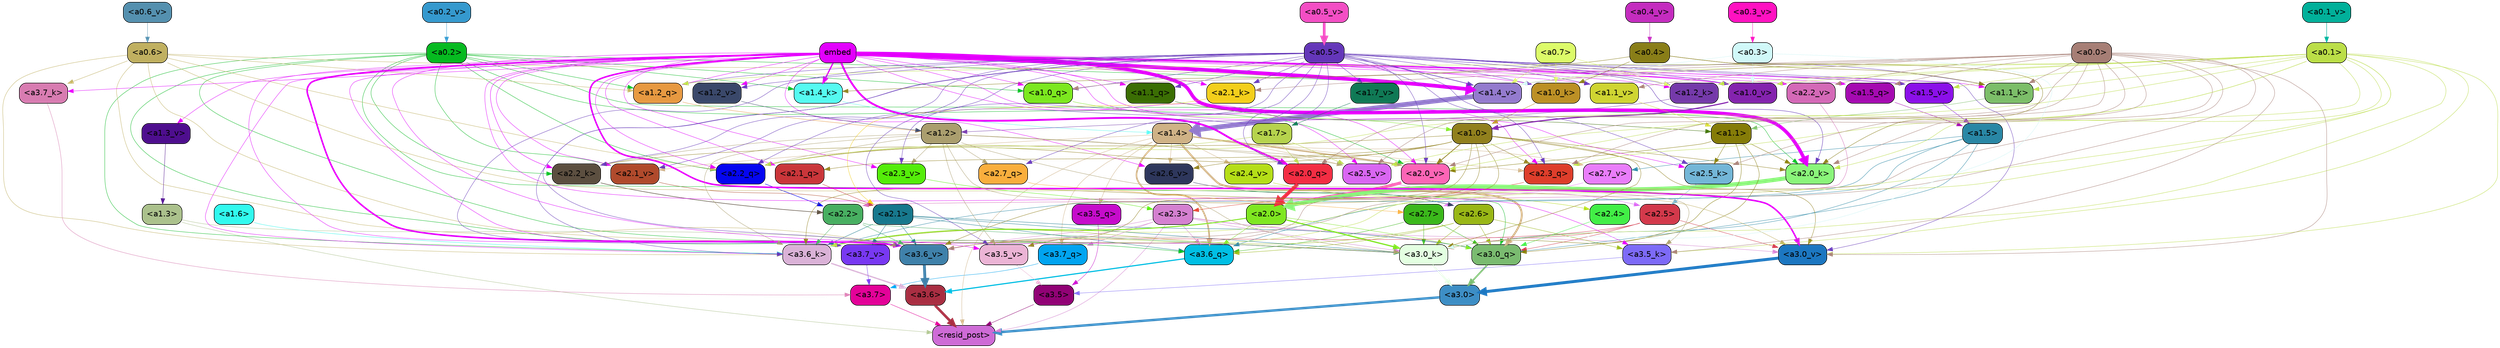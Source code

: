 strict digraph "" {
	graph [bgcolor=transparent,
		layout=dot,
		overlap=false,
		splines=true
	];
	"<a3.7>"	[color=black,
		fillcolor="#e30298",
		fontname=Helvetica,
		shape=box,
		style="filled, rounded"];
	"<resid_post>"	[color=black,
		fillcolor="#ce6bd6",
		fontname=Helvetica,
		shape=box,
		style="filled, rounded"];
	"<a3.7>" -> "<resid_post>"	[color="#e30298",
		penwidth=0.6239100098609924];
	"<a3.6>"	[color=black,
		fillcolor="#a92e42",
		fontname=Helvetica,
		shape=box,
		style="filled, rounded"];
	"<a3.6>" -> "<resid_post>"	[color="#a92e42",
		penwidth=4.569062113761902];
	"<a3.5>"	[color=black,
		fillcolor="#910275",
		fontname=Helvetica,
		shape=box,
		style="filled, rounded"];
	"<a3.5>" -> "<resid_post>"	[color="#910275",
		penwidth=0.6];
	"<a3.0>"	[color=black,
		fillcolor="#3d8ec5",
		fontname=Helvetica,
		shape=box,
		style="filled, rounded"];
	"<a3.0>" -> "<resid_post>"	[color="#3d8ec5",
		penwidth=4.283544182777405];
	"<a2.3>"	[color=black,
		fillcolor="#d480d0",
		fontname=Helvetica,
		shape=box,
		style="filled, rounded"];
	"<a2.3>" -> "<resid_post>"	[color="#d480d0",
		penwidth=0.6];
	"<a3.7_q>"	[color=black,
		fillcolor="#01a4f0",
		fontname=Helvetica,
		shape=box,
		style="filled, rounded"];
	"<a2.3>" -> "<a3.7_q>"	[color="#d480d0",
		penwidth=0.6];
	"<a3.6_q>"	[color=black,
		fillcolor="#00bfe4",
		fontname=Helvetica,
		shape=box,
		style="filled, rounded"];
	"<a2.3>" -> "<a3.6_q>"	[color="#d480d0",
		penwidth=0.6];
	"<a3.0_q>"	[color=black,
		fillcolor="#7abb70",
		fontname=Helvetica,
		shape=box,
		style="filled, rounded"];
	"<a2.3>" -> "<a3.0_q>"	[color="#d480d0",
		penwidth=0.6];
	"<a3.0_k>"	[color=black,
		fillcolor="#e3ffe1",
		fontname=Helvetica,
		shape=box,
		style="filled, rounded"];
	"<a2.3>" -> "<a3.0_k>"	[color="#d480d0",
		penwidth=0.6];
	"<a3.6_v>"	[color=black,
		fillcolor="#3f81aa",
		fontname=Helvetica,
		shape=box,
		style="filled, rounded"];
	"<a2.3>" -> "<a3.6_v>"	[color="#d480d0",
		penwidth=0.6];
	"<a3.5_v>"	[color=black,
		fillcolor="#ebb4d5",
		fontname=Helvetica,
		shape=box,
		style="filled, rounded"];
	"<a2.3>" -> "<a3.5_v>"	[color="#d480d0",
		penwidth=0.6];
	"<a3.0_v>"	[color=black,
		fillcolor="#1c77c1",
		fontname=Helvetica,
		shape=box,
		style="filled, rounded"];
	"<a2.3>" -> "<a3.0_v>"	[color="#d480d0",
		penwidth=0.6];
	"<a1.4>"	[color=black,
		fillcolor="#cfb286",
		fontname=Helvetica,
		shape=box,
		style="filled, rounded"];
	"<a1.4>" -> "<resid_post>"	[color="#cfb286",
		penwidth=0.6];
	"<a1.4>" -> "<a3.7_q>"	[color="#cfb286",
		penwidth=0.6];
	"<a1.4>" -> "<a3.6_q>"	[color="#cfb286",
		penwidth=2.7934007048606873];
	"<a3.5_q>"	[color=black,
		fillcolor="#c60ccb",
		fontname=Helvetica,
		shape=box,
		style="filled, rounded"];
	"<a1.4>" -> "<a3.5_q>"	[color="#cfb286",
		penwidth=0.6];
	"<a1.4>" -> "<a3.0_q>"	[color="#cfb286",
		penwidth=3.340754985809326];
	"<a2.3_q>"	[color=black,
		fillcolor="#de3e2b",
		fontname=Helvetica,
		shape=box,
		style="filled, rounded"];
	"<a1.4>" -> "<a2.3_q>"	[color="#cfb286",
		penwidth=0.6];
	"<a2.7_v>"	[color=black,
		fillcolor="#e97dfa",
		fontname=Helvetica,
		shape=box,
		style="filled, rounded"];
	"<a1.4>" -> "<a2.7_v>"	[color="#cfb286",
		penwidth=0.6];
	"<a2.6_v>"	[color=black,
		fillcolor="#2e375c",
		fontname=Helvetica,
		shape=box,
		style="filled, rounded"];
	"<a1.4>" -> "<a2.6_v>"	[color="#cfb286",
		penwidth=0.6];
	"<a2.5_v>"	[color=black,
		fillcolor="#d966f2",
		fontname=Helvetica,
		shape=box,
		style="filled, rounded"];
	"<a1.4>" -> "<a2.5_v>"	[color="#cfb286",
		penwidth=0.6];
	"<a2.4_v>"	[color=black,
		fillcolor="#b5de17",
		fontname=Helvetica,
		shape=box,
		style="filled, rounded"];
	"<a1.4>" -> "<a2.4_v>"	[color="#cfb286",
		penwidth=0.6];
	"<a2.1_v>"	[color=black,
		fillcolor="#b04a2c",
		fontname=Helvetica,
		shape=box,
		style="filled, rounded"];
	"<a1.4>" -> "<a2.1_v>"	[color="#cfb286",
		penwidth=0.6];
	"<a2.0_v>"	[color=black,
		fillcolor="#fc65b6",
		fontname=Helvetica,
		shape=box,
		style="filled, rounded"];
	"<a1.4>" -> "<a2.0_v>"	[color="#cfb286",
		penwidth=2.268759250640869];
	"<a1.3>"	[color=black,
		fillcolor="#abc18c",
		fontname=Helvetica,
		shape=box,
		style="filled, rounded"];
	"<a1.3>" -> "<resid_post>"	[color="#abc18c",
		penwidth=0.6];
	"<a1.3>" -> "<a3.6_v>"	[color="#abc18c",
		penwidth=0.6];
	"<a3.7_q>" -> "<a3.7>"	[color="#01a4f0",
		penwidth=0.6];
	"<a3.6_q>" -> "<a3.6>"	[color="#00bfe4",
		penwidth=2.0347584784030914];
	"<a3.5_q>" -> "<a3.5>"	[color="#c60ccb",
		penwidth=0.6];
	"<a3.0_q>" -> "<a3.0>"	[color="#7abb70",
		penwidth=2.8635367155075073];
	"<a3.7_k>"	[color=black,
		fillcolor="#d87cb1",
		fontname=Helvetica,
		shape=box,
		style="filled, rounded"];
	"<a3.7_k>" -> "<a3.7>"	[color="#d87cb1",
		penwidth=0.6];
	"<a3.6_k>"	[color=black,
		fillcolor="#dab2d7",
		fontname=Helvetica,
		shape=box,
		style="filled, rounded"];
	"<a3.6_k>" -> "<a3.6>"	[color="#dab2d7",
		penwidth=2.1760786175727844];
	"<a3.5_k>"	[color=black,
		fillcolor="#7d6af7",
		fontname=Helvetica,
		shape=box,
		style="filled, rounded"];
	"<a3.5_k>" -> "<a3.5>"	[color="#7d6af7",
		penwidth=0.6];
	"<a3.0_k>" -> "<a3.0>"	[color="#e3ffe1",
		penwidth=2.632905662059784];
	"<a3.7_v>"	[color=black,
		fillcolor="#7838f2",
		fontname=Helvetica,
		shape=box,
		style="filled, rounded"];
	"<a3.7_v>" -> "<a3.7>"	[color="#7838f2",
		penwidth=0.6];
	"<a3.6_v>" -> "<a3.6>"	[color="#3f81aa",
		penwidth=4.981305837631226];
	"<a3.5_v>" -> "<a3.5>"	[color="#ebb4d5",
		penwidth=0.6];
	"<a3.0_v>" -> "<a3.0>"	[color="#1c77c1",
		penwidth=5.168330669403076];
	"<a2.7>"	[color=black,
		fillcolor="#3bb81b",
		fontname=Helvetica,
		shape=box,
		style="filled, rounded"];
	"<a2.7>" -> "<a3.6_q>"	[color="#3bb81b",
		penwidth=0.6];
	"<a2.7>" -> "<a3.0_q>"	[color="#3bb81b",
		penwidth=0.6];
	"<a2.7>" -> "<a3.0_k>"	[color="#3bb81b",
		penwidth=0.6];
	"<a2.6>"	[color=black,
		fillcolor="#99b716",
		fontname=Helvetica,
		shape=box,
		style="filled, rounded"];
	"<a2.6>" -> "<a3.6_q>"	[color="#99b716",
		penwidth=0.6];
	"<a2.6>" -> "<a3.0_q>"	[color="#99b716",
		penwidth=0.6];
	"<a2.6>" -> "<a3.6_k>"	[color="#99b716",
		penwidth=0.6];
	"<a2.6>" -> "<a3.5_k>"	[color="#99b716",
		penwidth=0.6];
	"<a2.6>" -> "<a3.0_k>"	[color="#99b716",
		penwidth=0.6];
	"<a2.1>"	[color=black,
		fillcolor="#17788d",
		fontname=Helvetica,
		shape=box,
		style="filled, rounded"];
	"<a2.1>" -> "<a3.6_q>"	[color="#17788d",
		penwidth=0.6];
	"<a2.1>" -> "<a3.0_q>"	[color="#17788d",
		penwidth=0.6];
	"<a2.1>" -> "<a3.6_k>"	[color="#17788d",
		penwidth=0.6];
	"<a2.1>" -> "<a3.0_k>"	[color="#17788d",
		penwidth=0.6];
	"<a2.1>" -> "<a3.7_v>"	[color="#17788d",
		penwidth=0.6];
	"<a2.1>" -> "<a3.6_v>"	[color="#17788d",
		penwidth=0.6];
	"<a2.0>"	[color=black,
		fillcolor="#7fe721",
		fontname=Helvetica,
		shape=box,
		style="filled, rounded"];
	"<a2.0>" -> "<a3.6_q>"	[color="#7fe721",
		penwidth=0.6];
	"<a2.0>" -> "<a3.0_q>"	[color="#7fe721",
		penwidth=0.6];
	"<a2.0>" -> "<a3.6_k>"	[color="#7fe721",
		penwidth=1.6382827460765839];
	"<a2.0>" -> "<a3.0_k>"	[color="#7fe721",
		penwidth=2.161143198609352];
	"<a1.5>"	[color=black,
		fillcolor="#2987a5",
		fontname=Helvetica,
		shape=box,
		style="filled, rounded"];
	"<a1.5>" -> "<a3.6_q>"	[color="#2987a5",
		penwidth=0.6];
	"<a1.5>" -> "<a3.0_q>"	[color="#2987a5",
		penwidth=0.6];
	"<a1.5>" -> "<a3.6_k>"	[color="#2987a5",
		penwidth=0.6];
	"<a1.5>" -> "<a3.0_k>"	[color="#2987a5",
		penwidth=0.6];
	"<a1.5>" -> "<a2.7_v>"	[color="#2987a5",
		penwidth=0.6];
	"<a0.2>"	[color=black,
		fillcolor="#06ba20",
		fontname=Helvetica,
		shape=box,
		style="filled, rounded"];
	"<a0.2>" -> "<a3.6_q>"	[color="#06ba20",
		penwidth=0.6];
	"<a0.2>" -> "<a3.0_q>"	[color="#06ba20",
		penwidth=0.6];
	"<a0.2>" -> "<a3.6_k>"	[color="#06ba20",
		penwidth=0.6];
	"<a0.2>" -> "<a3.0_k>"	[color="#06ba20",
		penwidth=0.6];
	"<a2.2_q>"	[color=black,
		fillcolor="#0506f0",
		fontname=Helvetica,
		shape=box,
		style="filled, rounded"];
	"<a0.2>" -> "<a2.2_q>"	[color="#06ba20",
		penwidth=0.6];
	"<a2.2_k>"	[color=black,
		fillcolor="#5c4f40",
		fontname=Helvetica,
		shape=box,
		style="filled, rounded"];
	"<a0.2>" -> "<a2.2_k>"	[color="#06ba20",
		penwidth=0.6];
	"<a2.0_k>"	[color=black,
		fillcolor="#8af57a",
		fontname=Helvetica,
		shape=box,
		style="filled, rounded"];
	"<a0.2>" -> "<a2.0_k>"	[color="#06ba20",
		penwidth=0.6];
	"<a0.2>" -> "<a2.1_v>"	[color="#06ba20",
		penwidth=0.6];
	"<a0.2>" -> "<a2.0_v>"	[color="#06ba20",
		penwidth=0.6];
	"<a1.2_q>"	[color=black,
		fillcolor="#e79941",
		fontname=Helvetica,
		shape=box,
		style="filled, rounded"];
	"<a0.2>" -> "<a1.2_q>"	[color="#06ba20",
		penwidth=0.6];
	"<a1.0_q>"	[color=black,
		fillcolor="#7ce81f",
		fontname=Helvetica,
		shape=box,
		style="filled, rounded"];
	"<a0.2>" -> "<a1.0_q>"	[color="#06ba20",
		penwidth=0.6];
	"<a1.4_k>"	[color=black,
		fillcolor="#55faf0",
		fontname=Helvetica,
		shape=box,
		style="filled, rounded"];
	"<a0.2>" -> "<a1.4_k>"	[color="#06ba20",
		penwidth=0.6];
	"<a1.4_v>"	[color=black,
		fillcolor="#947bce",
		fontname=Helvetica,
		shape=box,
		style="filled, rounded"];
	"<a0.2>" -> "<a1.4_v>"	[color="#06ba20",
		penwidth=0.6];
	"<a2.5>"	[color=black,
		fillcolor="#d3394b",
		fontname=Helvetica,
		shape=box,
		style="filled, rounded"];
	"<a2.5>" -> "<a3.0_q>"	[color="#d3394b",
		penwidth=0.6];
	"<a2.5>" -> "<a3.0_k>"	[color="#d3394b",
		penwidth=0.6];
	"<a2.5>" -> "<a3.6_v>"	[color="#d3394b",
		penwidth=0.6];
	"<a2.5>" -> "<a3.0_v>"	[color="#d3394b",
		penwidth=0.6];
	"<a2.4>"	[color=black,
		fillcolor="#42ee46",
		fontname=Helvetica,
		shape=box,
		style="filled, rounded"];
	"<a2.4>" -> "<a3.0_q>"	[color="#42ee46",
		penwidth=0.6];
	"<a1.1>"	[color=black,
		fillcolor="#857c08",
		fontname=Helvetica,
		shape=box,
		style="filled, rounded"];
	"<a1.1>" -> "<a3.0_q>"	[color="#857c08",
		penwidth=0.6];
	"<a1.1>" -> "<a3.0_k>"	[color="#857c08",
		penwidth=0.6];
	"<a2.5_k>"	[color=black,
		fillcolor="#73b6d7",
		fontname=Helvetica,
		shape=box,
		style="filled, rounded"];
	"<a1.1>" -> "<a2.5_k>"	[color="#857c08",
		penwidth=0.6];
	"<a1.1>" -> "<a2.0_k>"	[color="#857c08",
		penwidth=0.6];
	"<a1.1>" -> "<a2.0_v>"	[color="#857c08",
		penwidth=0.6];
	"<a0.6>"	[color=black,
		fillcolor="#c0b060",
		fontname=Helvetica,
		shape=box,
		style="filled, rounded"];
	"<a0.6>" -> "<a3.7_k>"	[color="#c0b060",
		penwidth=0.6];
	"<a0.6>" -> "<a3.6_k>"	[color="#c0b060",
		penwidth=0.6];
	"<a0.6>" -> "<a3.0_k>"	[color="#c0b060",
		penwidth=0.6];
	"<a0.6>" -> "<a3.6_v>"	[color="#c0b060",
		penwidth=0.6];
	"<a0.6>" -> "<a3.0_v>"	[color="#c0b060",
		penwidth=0.6];
	"<a0.6>" -> "<a2.2_q>"	[color="#c0b060",
		penwidth=0.6];
	"<a0.6>" -> "<a1.2_q>"	[color="#c0b060",
		penwidth=0.6];
	"<a0.6>" -> "<a1.4_v>"	[color="#c0b060",
		penwidth=0.6];
	embed	[color=black,
		fillcolor="#e200fd",
		fontname=Helvetica,
		shape=box,
		style="filled, rounded"];
	embed -> "<a3.7_k>"	[color="#e200fd",
		penwidth=0.6];
	embed -> "<a3.6_k>"	[color="#e200fd",
		penwidth=0.6];
	embed -> "<a3.5_k>"	[color="#e200fd",
		penwidth=0.6];
	embed -> "<a3.0_k>"	[color="#e200fd",
		penwidth=0.6];
	embed -> "<a3.7_v>"	[color="#e200fd",
		penwidth=0.6];
	embed -> "<a3.6_v>"	[color="#e200fd",
		penwidth=2.7825746536254883];
	embed -> "<a3.5_v>"	[color="#e200fd",
		penwidth=0.6];
	embed -> "<a3.0_v>"	[color="#e200fd",
		penwidth=2.6950180530548096];
	embed -> "<a2.3_q>"	[color="#e200fd",
		penwidth=0.6];
	embed -> "<a2.2_q>"	[color="#e200fd",
		penwidth=0.6];
	"<a2.1_q>"	[color=black,
		fillcolor="#ca363a",
		fontname=Helvetica,
		shape=box,
		style="filled, rounded"];
	embed -> "<a2.1_q>"	[color="#e200fd",
		penwidth=0.6];
	"<a2.0_q>"	[color=black,
		fillcolor="#f32d43",
		fontname=Helvetica,
		shape=box,
		style="filled, rounded"];
	embed -> "<a2.0_q>"	[color="#e200fd",
		penwidth=3.305941343307495];
	embed -> "<a2.5_k>"	[color="#e200fd",
		penwidth=0.6];
	embed -> "<a2.2_k>"	[color="#e200fd",
		penwidth=0.6698317527770996];
	"<a2.1_k>"	[color=black,
		fillcolor="#f3cf1b",
		fontname=Helvetica,
		shape=box,
		style="filled, rounded"];
	embed -> "<a2.1_k>"	[color="#e200fd",
		penwidth=0.6];
	embed -> "<a2.0_k>"	[color="#e200fd",
		penwidth=6.12570995092392];
	embed -> "<a2.6_v>"	[color="#e200fd",
		penwidth=0.6];
	embed -> "<a2.5_v>"	[color="#e200fd",
		penwidth=0.6];
	"<a2.3_v>"	[color=black,
		fillcolor="#54ed09",
		fontname=Helvetica,
		shape=box,
		style="filled, rounded"];
	embed -> "<a2.3_v>"	[color="#e200fd",
		penwidth=0.6];
	"<a2.2_v>"	[color=black,
		fillcolor="#d469b7",
		fontname=Helvetica,
		shape=box,
		style="filled, rounded"];
	embed -> "<a2.2_v>"	[color="#e200fd",
		penwidth=0.6];
	embed -> "<a2.1_v>"	[color="#e200fd",
		penwidth=0.6];
	embed -> "<a2.0_v>"	[color="#e200fd",
		penwidth=0.6];
	"<a1.5_q>"	[color=black,
		fillcolor="#a50ab1",
		fontname=Helvetica,
		shape=box,
		style="filled, rounded"];
	embed -> "<a1.5_q>"	[color="#e200fd",
		penwidth=0.6];
	embed -> "<a1.2_q>"	[color="#e200fd",
		penwidth=0.6087074279785156];
	"<a1.1_q>"	[color=black,
		fillcolor="#3b6e04",
		fontname=Helvetica,
		shape=box,
		style="filled, rounded"];
	embed -> "<a1.1_q>"	[color="#e200fd",
		penwidth=0.6];
	embed -> "<a1.0_q>"	[color="#e200fd",
		penwidth=0.6];
	embed -> "<a1.4_k>"	[color="#e200fd",
		penwidth=2.1858973503112793];
	"<a1.2_k>"	[color=black,
		fillcolor="#753aaa",
		fontname=Helvetica,
		shape=box,
		style="filled, rounded"];
	embed -> "<a1.2_k>"	[color="#e200fd",
		penwidth=0.6];
	"<a1.1_k>"	[color=black,
		fillcolor="#7cbe69",
		fontname=Helvetica,
		shape=box,
		style="filled, rounded"];
	embed -> "<a1.1_k>"	[color="#e200fd",
		penwidth=0.6];
	"<a1.0_k>"	[color=black,
		fillcolor="#bc9025",
		fontname=Helvetica,
		shape=box,
		style="filled, rounded"];
	embed -> "<a1.0_k>"	[color="#e200fd",
		penwidth=0.6];
	"<a1.5_v>"	[color=black,
		fillcolor="#8b10e9",
		fontname=Helvetica,
		shape=box,
		style="filled, rounded"];
	embed -> "<a1.5_v>"	[color="#e200fd",
		penwidth=0.6];
	embed -> "<a1.4_v>"	[color="#e200fd",
		penwidth=6.590077131986618];
	"<a1.3_v>"	[color=black,
		fillcolor="#4e0e8e",
		fontname=Helvetica,
		shape=box,
		style="filled, rounded"];
	embed -> "<a1.3_v>"	[color="#e200fd",
		penwidth=0.6];
	"<a1.2_v>"	[color=black,
		fillcolor="#3a486a",
		fontname=Helvetica,
		shape=box,
		style="filled, rounded"];
	embed -> "<a1.2_v>"	[color="#e200fd",
		penwidth=0.6];
	"<a1.1_v>"	[color=black,
		fillcolor="#cfd532",
		fontname=Helvetica,
		shape=box,
		style="filled, rounded"];
	embed -> "<a1.1_v>"	[color="#e200fd",
		penwidth=0.6];
	"<a1.0_v>"	[color=black,
		fillcolor="#8423ae",
		fontname=Helvetica,
		shape=box,
		style="filled, rounded"];
	embed -> "<a1.0_v>"	[color="#e200fd",
		penwidth=1.2076449394226074];
	"<a2.2>"	[color=black,
		fillcolor="#48af61",
		fontname=Helvetica,
		shape=box,
		style="filled, rounded"];
	"<a2.2>" -> "<a3.6_k>"	[color="#48af61",
		penwidth=0.6];
	"<a2.2>" -> "<a3.0_k>"	[color="#48af61",
		penwidth=0.6];
	"<a2.2>" -> "<a3.6_v>"	[color="#48af61",
		penwidth=0.6];
	"<a1.6>"	[color=black,
		fillcolor="#31f9ee",
		fontname=Helvetica,
		shape=box,
		style="filled, rounded"];
	"<a1.6>" -> "<a3.6_k>"	[color="#31f9ee",
		penwidth=0.6];
	"<a1.2>"	[color=black,
		fillcolor="#aa9e6e",
		fontname=Helvetica,
		shape=box,
		style="filled, rounded"];
	"<a1.2>" -> "<a3.6_k>"	[color="#aa9e6e",
		penwidth=0.6];
	"<a1.2>" -> "<a3.5_k>"	[color="#aa9e6e",
		penwidth=0.6];
	"<a1.2>" -> "<a3.0_k>"	[color="#aa9e6e",
		penwidth=0.6];
	"<a1.2>" -> "<a3.5_v>"	[color="#aa9e6e",
		penwidth=0.6];
	"<a2.7_q>"	[color=black,
		fillcolor="#f9ae3d",
		fontname=Helvetica,
		shape=box,
		style="filled, rounded"];
	"<a1.2>" -> "<a2.7_q>"	[color="#aa9e6e",
		penwidth=0.6];
	"<a1.2>" -> "<a2.2_q>"	[color="#aa9e6e",
		penwidth=0.6];
	"<a1.2>" -> "<a2.2_k>"	[color="#aa9e6e",
		penwidth=0.6];
	"<a1.2>" -> "<a2.5_v>"	[color="#aa9e6e",
		penwidth=0.6];
	"<a1.2>" -> "<a2.3_v>"	[color="#aa9e6e",
		penwidth=0.6];
	"<a1.2>" -> "<a2.0_v>"	[color="#aa9e6e",
		penwidth=0.6];
	"<a1.0>"	[color=black,
		fillcolor="#91801d",
		fontname=Helvetica,
		shape=box,
		style="filled, rounded"];
	"<a1.0>" -> "<a3.6_k>"	[color="#91801d",
		penwidth=0.6];
	"<a1.0>" -> "<a3.0_k>"	[color="#91801d",
		penwidth=0.6];
	"<a1.0>" -> "<a3.6_v>"	[color="#91801d",
		penwidth=0.6];
	"<a1.0>" -> "<a3.5_v>"	[color="#91801d",
		penwidth=0.6];
	"<a1.0>" -> "<a3.0_v>"	[color="#91801d",
		penwidth=0.6];
	"<a1.0>" -> "<a2.3_q>"	[color="#91801d",
		penwidth=0.6];
	"<a1.0>" -> "<a2.2_q>"	[color="#91801d",
		penwidth=0.6];
	"<a1.0>" -> "<a2.1_q>"	[color="#91801d",
		penwidth=0.6];
	"<a1.0>" -> "<a2.2_k>"	[color="#91801d",
		penwidth=0.6];
	"<a1.0>" -> "<a2.0_k>"	[color="#91801d",
		penwidth=0.6];
	"<a1.0>" -> "<a2.6_v>"	[color="#91801d",
		penwidth=0.6];
	"<a1.0>" -> "<a2.0_v>"	[color="#91801d",
		penwidth=1.2213096618652344];
	"<a0.5>"	[color=black,
		fillcolor="#6436b9",
		fontname=Helvetica,
		shape=box,
		style="filled, rounded"];
	"<a0.5>" -> "<a3.6_k>"	[color="#6436b9",
		penwidth=0.6];
	"<a0.5>" -> "<a3.7_v>"	[color="#6436b9",
		penwidth=0.6];
	"<a0.5>" -> "<a3.6_v>"	[color="#6436b9",
		penwidth=0.6];
	"<a0.5>" -> "<a3.5_v>"	[color="#6436b9",
		penwidth=0.6];
	"<a0.5>" -> "<a3.0_v>"	[color="#6436b9",
		penwidth=0.6];
	"<a0.5>" -> "<a2.7_q>"	[color="#6436b9",
		penwidth=0.6];
	"<a0.5>" -> "<a2.3_q>"	[color="#6436b9",
		penwidth=0.6];
	"<a0.5>" -> "<a2.2_q>"	[color="#6436b9",
		penwidth=0.6];
	"<a0.5>" -> "<a2.0_q>"	[color="#6436b9",
		penwidth=0.6];
	"<a0.5>" -> "<a2.5_k>"	[color="#6436b9",
		penwidth=0.6];
	"<a0.5>" -> "<a2.2_k>"	[color="#6436b9",
		penwidth=0.6];
	"<a0.5>" -> "<a2.1_k>"	[color="#6436b9",
		penwidth=0.6];
	"<a0.5>" -> "<a2.0_k>"	[color="#6436b9",
		penwidth=0.6900839805603027];
	"<a0.5>" -> "<a2.3_v>"	[color="#6436b9",
		penwidth=0.6];
	"<a0.5>" -> "<a2.1_v>"	[color="#6436b9",
		penwidth=0.6];
	"<a0.5>" -> "<a2.0_v>"	[color="#6436b9",
		penwidth=0.6];
	"<a0.5>" -> "<a1.2_q>"	[color="#6436b9",
		penwidth=0.6];
	"<a0.5>" -> "<a1.1_q>"	[color="#6436b9",
		penwidth=0.6];
	"<a0.5>" -> "<a1.0_q>"	[color="#6436b9",
		penwidth=0.6];
	"<a0.5>" -> "<a1.2_k>"	[color="#6436b9",
		penwidth=0.6];
	"<a0.5>" -> "<a1.1_k>"	[color="#6436b9",
		penwidth=0.6];
	"<a0.5>" -> "<a1.0_k>"	[color="#6436b9",
		penwidth=0.6];
	"<a1.7_v>"	[color=black,
		fillcolor="#107955",
		fontname=Helvetica,
		shape=box,
		style="filled, rounded"];
	"<a0.5>" -> "<a1.7_v>"	[color="#6436b9",
		penwidth=0.6];
	"<a0.5>" -> "<a1.5_v>"	[color="#6436b9",
		penwidth=0.6];
	"<a0.5>" -> "<a1.4_v>"	[color="#6436b9",
		penwidth=0.9985027313232422];
	"<a0.5>" -> "<a1.2_v>"	[color="#6436b9",
		penwidth=0.6];
	"<a0.5>" -> "<a1.1_v>"	[color="#6436b9",
		penwidth=0.6];
	"<a0.5>" -> "<a1.0_v>"	[color="#6436b9",
		penwidth=0.6];
	"<a0.1>"	[color=black,
		fillcolor="#bbde47",
		fontname=Helvetica,
		shape=box,
		style="filled, rounded"];
	"<a0.1>" -> "<a3.6_k>"	[color="#bbde47",
		penwidth=0.6];
	"<a0.1>" -> "<a3.5_k>"	[color="#bbde47",
		penwidth=0.6];
	"<a0.1>" -> "<a3.0_k>"	[color="#bbde47",
		penwidth=0.6];
	"<a0.1>" -> "<a3.6_v>"	[color="#bbde47",
		penwidth=0.6];
	"<a0.1>" -> "<a3.0_v>"	[color="#bbde47",
		penwidth=0.6];
	"<a0.1>" -> "<a2.3_q>"	[color="#bbde47",
		penwidth=0.6];
	"<a0.1>" -> "<a2.2_q>"	[color="#bbde47",
		penwidth=0.6];
	"<a0.1>" -> "<a2.0_k>"	[color="#bbde47",
		penwidth=0.6];
	"<a0.1>" -> "<a2.5_v>"	[color="#bbde47",
		penwidth=0.6];
	"<a0.1>" -> "<a2.0_v>"	[color="#bbde47",
		penwidth=0.6];
	"<a0.1>" -> "<a1.2_q>"	[color="#bbde47",
		penwidth=0.6218185424804688];
	"<a0.1>" -> "<a1.2_k>"	[color="#bbde47",
		penwidth=0.6];
	"<a0.1>" -> "<a1.1_k>"	[color="#bbde47",
		penwidth=0.6];
	"<a0.1>" -> "<a1.5_v>"	[color="#bbde47",
		penwidth=0.6];
	"<a0.1>" -> "<a1.4_v>"	[color="#bbde47",
		penwidth=0.6];
	"<a0.1>" -> "<a1.0_v>"	[color="#bbde47",
		penwidth=0.6];
	"<a0.0>"	[color=black,
		fillcolor="#a67e75",
		fontname=Helvetica,
		shape=box,
		style="filled, rounded"];
	"<a0.0>" -> "<a3.5_k>"	[color="#a67e75",
		penwidth=0.6];
	"<a0.0>" -> "<a3.7_v>"	[color="#a67e75",
		penwidth=0.6];
	"<a0.0>" -> "<a3.6_v>"	[color="#a67e75",
		penwidth=0.6];
	"<a0.0>" -> "<a3.0_v>"	[color="#a67e75",
		penwidth=0.6];
	"<a0.0>" -> "<a2.3_q>"	[color="#a67e75",
		penwidth=0.6];
	"<a0.0>" -> "<a2.0_q>"	[color="#a67e75",
		penwidth=0.6];
	"<a0.0>" -> "<a2.5_k>"	[color="#a67e75",
		penwidth=0.6];
	"<a0.0>" -> "<a2.1_k>"	[color="#a67e75",
		penwidth=0.6];
	"<a0.0>" -> "<a2.0_k>"	[color="#a67e75",
		penwidth=0.6];
	"<a0.0>" -> "<a2.5_v>"	[color="#a67e75",
		penwidth=0.6];
	"<a0.0>" -> "<a2.2_v>"	[color="#a67e75",
		penwidth=0.6];
	"<a0.0>" -> "<a2.0_v>"	[color="#a67e75",
		penwidth=0.6];
	"<a0.0>" -> "<a1.5_q>"	[color="#a67e75",
		penwidth=0.6];
	"<a0.0>" -> "<a1.0_q>"	[color="#a67e75",
		penwidth=0.6];
	"<a0.0>" -> "<a1.1_k>"	[color="#a67e75",
		penwidth=0.6];
	"<a0.0>" -> "<a1.4_v>"	[color="#a67e75",
		penwidth=0.6];
	"<a0.0>" -> "<a1.1_v>"	[color="#a67e75",
		penwidth=0.6];
	"<a0.3>"	[color=black,
		fillcolor="#d0f8f8",
		fontname=Helvetica,
		shape=box,
		style="filled, rounded"];
	"<a0.3>" -> "<a3.0_k>"	[color="#d0f8f8",
		penwidth=0.6];
	"<a0.3>" -> "<a1.4_v>"	[color="#d0f8f8",
		penwidth=0.6];
	"<a0.3>" -> "<a1.0_v>"	[color="#d0f8f8",
		penwidth=0.6];
	"<a2.7_q>" -> "<a2.7>"	[color="#f9ae3d",
		penwidth=0.6];
	"<a2.3_q>" -> "<a2.3>"	[color="#de3e2b",
		penwidth=0.6];
	"<a2.2_q>" -> "<a2.2>"	[color="#0506f0",
		penwidth=0.7553567886352539];
	"<a2.1_q>" -> "<a2.1>"	[color="#ca363a",
		penwidth=0.6];
	"<a2.0_q>" -> "<a2.0>"	[color="#f32d43",
		penwidth=6.256794691085815];
	"<a2.5_k>" -> "<a2.5>"	[color="#73b6d7",
		penwidth=0.6];
	"<a2.2_k>" -> "<a2.2>"	[color="#5c4f40",
		penwidth=0.8854708671569824];
	"<a2.1_k>" -> "<a2.1>"	[color="#f3cf1b",
		penwidth=0.6];
	"<a2.0_k>" -> "<a2.0>"	[color="#8af57a",
		penwidth=7.231504917144775];
	"<a2.7_v>" -> "<a2.7>"	[color="#e97dfa",
		penwidth=0.6];
	"<a2.6_v>" -> "<a2.6>"	[color="#2e375c",
		penwidth=0.6];
	"<a2.5_v>" -> "<a2.5>"	[color="#d966f2",
		penwidth=0.6];
	"<a2.4_v>" -> "<a2.4>"	[color="#b5de17",
		penwidth=0.6];
	"<a2.3_v>" -> "<a2.3>"	[color="#54ed09",
		penwidth=0.6];
	"<a2.2_v>" -> "<a2.2>"	[color="#d469b7",
		penwidth=0.6];
	"<a2.1_v>" -> "<a2.1>"	[color="#b04a2c",
		penwidth=0.6];
	"<a2.0_v>" -> "<a2.0>"	[color="#fc65b6",
		penwidth=5.231471925973892];
	"<a1.7>"	[color=black,
		fillcolor="#b6d34d",
		fontname=Helvetica,
		shape=box,
		style="filled, rounded"];
	"<a1.7>" -> "<a2.2_q>"	[color="#b6d34d",
		penwidth=0.6];
	"<a1.7>" -> "<a2.0_q>"	[color="#b6d34d",
		penwidth=0.6];
	"<a1.7>" -> "<a2.5_v>"	[color="#b6d34d",
		penwidth=0.6];
	"<a0.4>"	[color=black,
		fillcolor="#897e18",
		fontname=Helvetica,
		shape=box,
		style="filled, rounded"];
	"<a0.4>" -> "<a2.0_k>"	[color="#897e18",
		penwidth=0.6];
	"<a0.4>" -> "<a1.4_k>"	[color="#897e18",
		penwidth=0.6];
	"<a0.4>" -> "<a1.1_k>"	[color="#897e18",
		penwidth=0.6];
	"<a0.4>" -> "<a1.0_k>"	[color="#897e18",
		penwidth=0.6];
	"<a1.5_q>" -> "<a1.5>"	[color="#a50ab1",
		penwidth=0.6];
	"<a1.2_q>" -> "<a1.2>"	[color="#e79941",
		penwidth=0.6];
	"<a1.1_q>" -> "<a1.1>"	[color="#3b6e04",
		penwidth=0.6];
	"<a1.0_q>" -> "<a1.0>"	[color="#7ce81f",
		penwidth=0.6];
	"<a1.4_k>" -> "<a1.4>"	[color="#55faf0",
		penwidth=0.6];
	"<a1.2_k>" -> "<a1.2>"	[color="#753aaa",
		penwidth=0.6];
	"<a1.1_k>" -> "<a1.1>"	[color="#7cbe69",
		penwidth=0.6];
	"<a1.0_k>" -> "<a1.0>"	[color="#bc9025",
		penwidth=0.6];
	"<a1.7_v>" -> "<a1.7>"	[color="#107955",
		penwidth=0.6];
	"<a1.5_v>" -> "<a1.5>"	[color="#8b10e9",
		penwidth=0.6];
	"<a1.4_v>" -> "<a1.4>"	[color="#947bce",
		penwidth=8.36684274673462];
	"<a1.3_v>" -> "<a1.3>"	[color="#4e0e8e",
		penwidth=0.6];
	"<a1.2_v>" -> "<a1.2>"	[color="#3a486a",
		penwidth=0.6];
	"<a1.1_v>" -> "<a1.1>"	[color="#cfd532",
		penwidth=0.6];
	"<a1.0_v>" -> "<a1.0>"	[color="#8423ae",
		penwidth=1.9665732383728027];
	"<a0.7>"	[color=black,
		fillcolor="#dcfb69",
		fontname=Helvetica,
		shape=box,
		style="filled, rounded"];
	"<a0.7>" -> "<a1.2_k>"	[color="#dcfb69",
		penwidth=0.6];
	"<a0.7>" -> "<a1.0_k>"	[color="#dcfb69",
		penwidth=0.6];
	"<a0.7>" -> "<a1.4_v>"	[color="#dcfb69",
		penwidth=0.6];
	"<a0.6_v>"	[color=black,
		fillcolor="#5490af",
		fontname=Helvetica,
		shape=box,
		style="filled, rounded"];
	"<a0.6_v>" -> "<a0.6>"	[color="#5490af",
		penwidth=0.6];
	"<a0.5_v>"	[color=black,
		fillcolor="#f34ec4",
		fontname=Helvetica,
		shape=box,
		style="filled, rounded"];
	"<a0.5_v>" -> "<a0.5>"	[color="#f34ec4",
		penwidth=4.667354106903076];
	"<a0.4_v>"	[color=black,
		fillcolor="#c42cbf",
		fontname=Helvetica,
		shape=box,
		style="filled, rounded"];
	"<a0.4_v>" -> "<a0.4>"	[color="#c42cbf",
		penwidth=0.6];
	"<a0.3_v>"	[color=black,
		fillcolor="#ff11c1",
		fontname=Helvetica,
		shape=box,
		style="filled, rounded"];
	"<a0.3_v>" -> "<a0.3>"	[color="#ff11c1",
		penwidth=0.6];
	"<a0.2_v>"	[color=black,
		fillcolor="#3599ce",
		fontname=Helvetica,
		shape=box,
		style="filled, rounded"];
	"<a0.2_v>" -> "<a0.2>"	[color="#3599ce",
		penwidth=0.6];
	"<a0.1_v>"	[color=black,
		fillcolor="#01b09a",
		fontname=Helvetica,
		shape=box,
		style="filled, rounded"];
	"<a0.1_v>" -> "<a0.1>"	[color="#01b09a",
		penwidth=0.8298110961914062];
}
